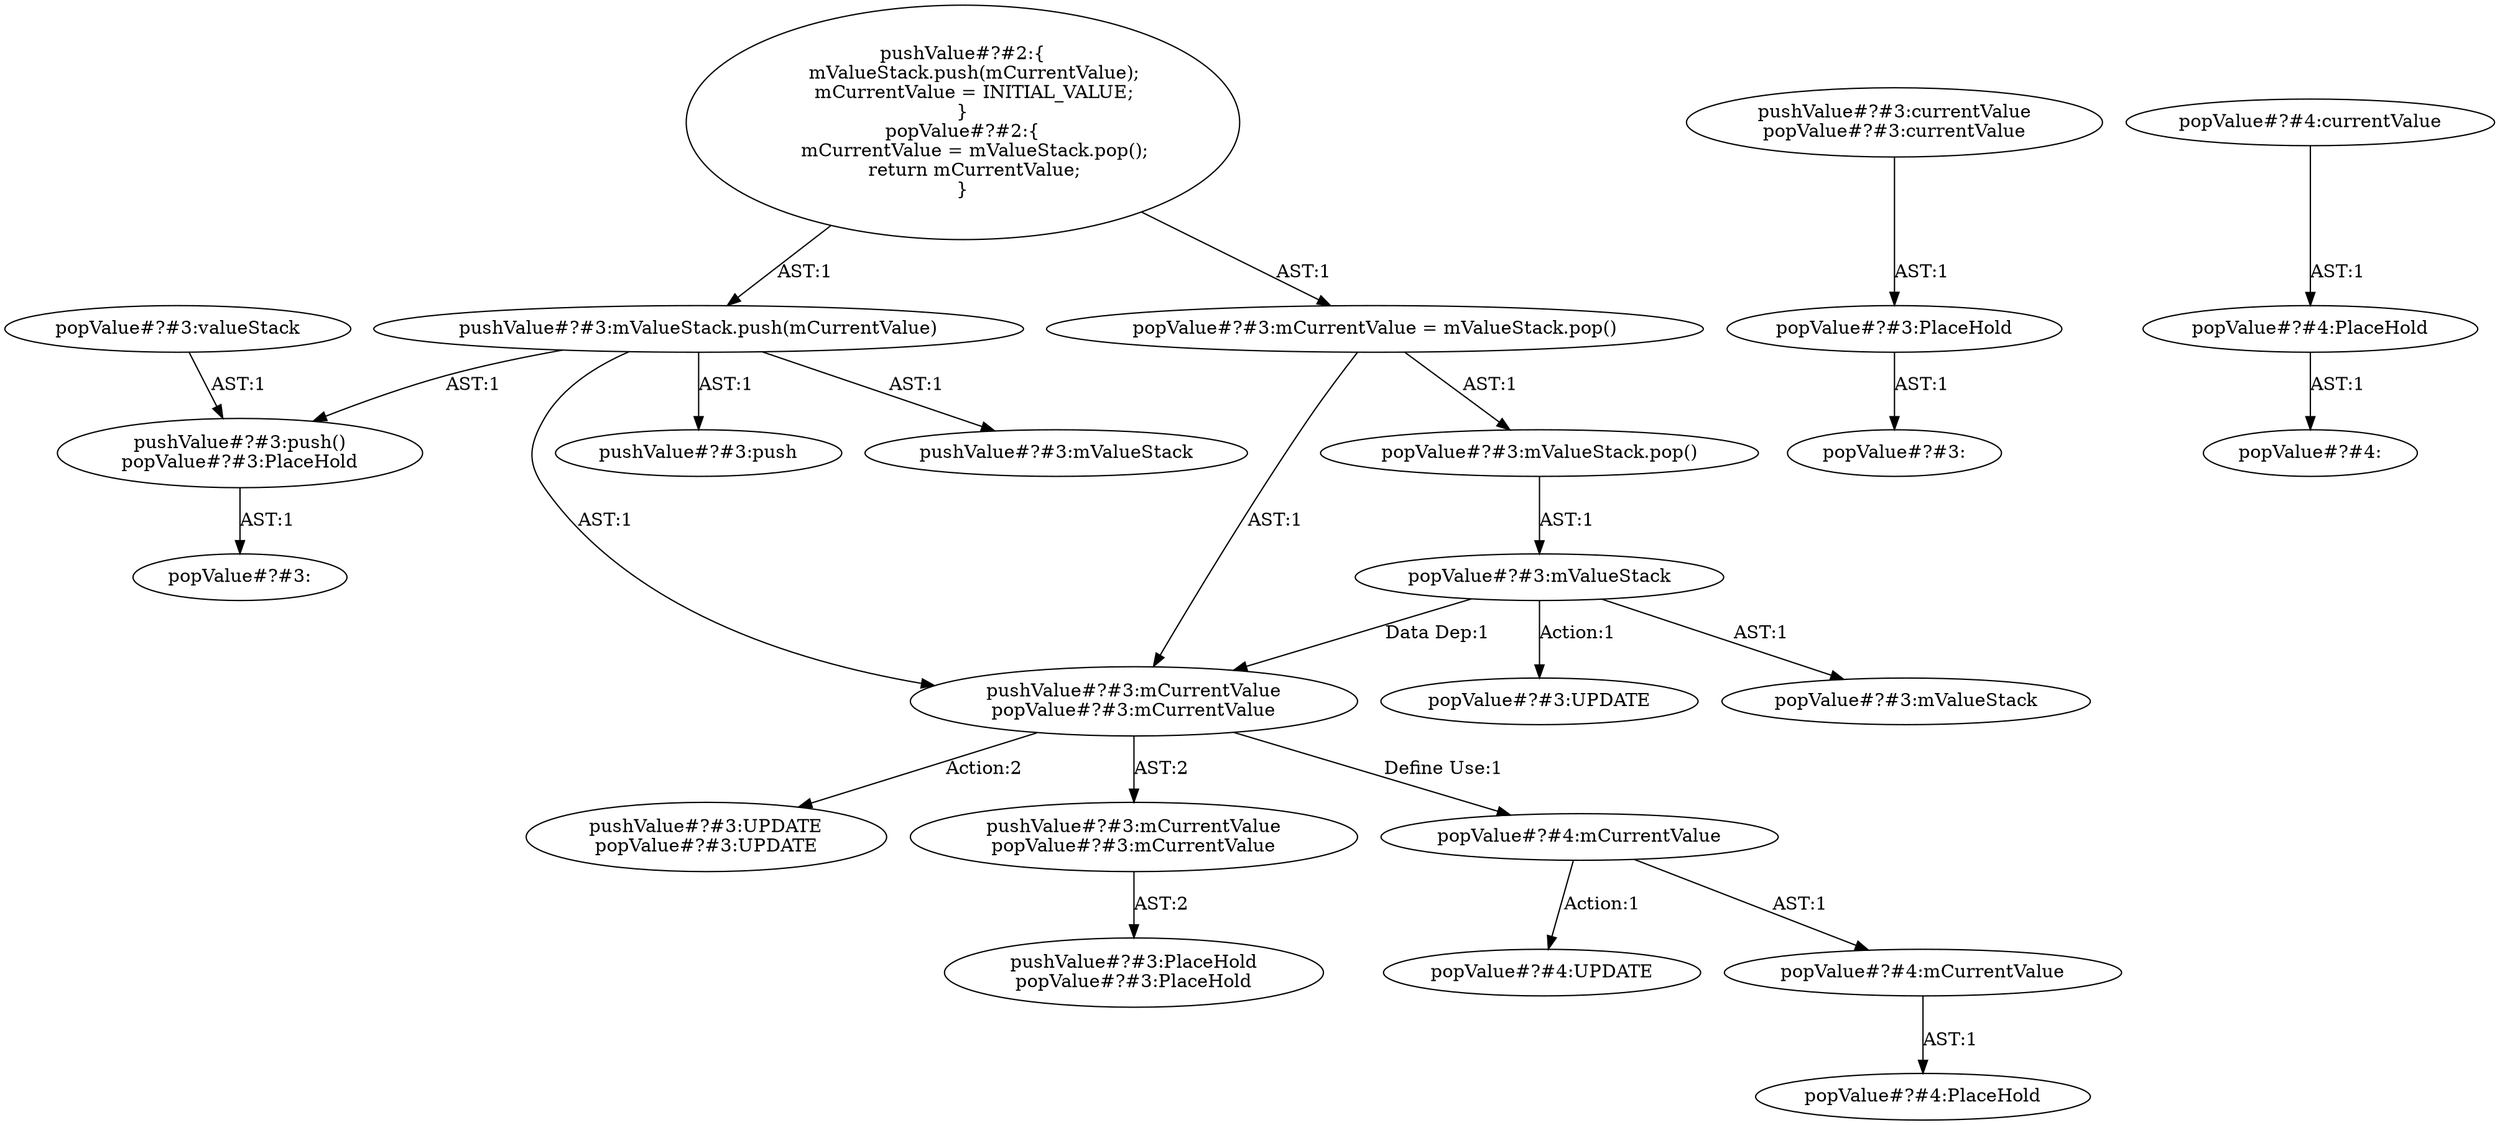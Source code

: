 digraph "Pattern" {
0 [label="pushValue#?#3:UPDATE
popValue#?#3:UPDATE" shape=ellipse]
1 [label="pushValue#?#3:mCurrentValue
popValue#?#3:mCurrentValue" shape=ellipse]
2 [label="pushValue#?#3:mValueStack.push(mCurrentValue)" shape=ellipse]
3 [label="pushValue#?#2:\{
    mValueStack.push(mCurrentValue);
    mCurrentValue = INITIAL_VALUE;
\}
popValue#?#2:\{
    mCurrentValue = mValueStack.pop();
    return mCurrentValue;
\}" shape=ellipse]
4 [label="pushValue#?#3:push" shape=ellipse]
5 [label="pushValue#?#3:mValueStack" shape=ellipse]
6 [label="pushValue#?#3:push()
popValue#?#3:PlaceHold" shape=ellipse]
7 [label="pushValue#?#3:mCurrentValue
popValue#?#3:mCurrentValue" shape=ellipse]
8 [label="pushValue#?#3:PlaceHold
popValue#?#3:PlaceHold" shape=ellipse]
9 [label="pushValue#?#3:currentValue
popValue#?#3:currentValue" shape=ellipse]
10 [label="popValue#?#3:mValueStack" shape=ellipse]
11 [label="popValue#?#3:mValueStack.pop()" shape=ellipse]
12 [label="popValue#?#3:UPDATE" shape=ellipse]
13 [label="popValue#?#3:" shape=ellipse]
14 [label="popValue#?#3:" shape=ellipse]
15 [label="popValue#?#4:mCurrentValue" shape=ellipse]
16 [label="popValue#?#4:" shape=ellipse]
17 [label="popValue#?#4:UPDATE" shape=ellipse]
18 [label="popValue#?#3:mCurrentValue = mValueStack.pop()" shape=ellipse]
19 [label="popValue#?#4:mCurrentValue" shape=ellipse]
20 [label="popValue#?#3:mValueStack" shape=ellipse]
21 [label="popValue#?#3:PlaceHold" shape=ellipse]
22 [label="popValue#?#4:PlaceHold" shape=ellipse]
23 [label="popValue#?#4:PlaceHold" shape=ellipse]
24 [label="popValue#?#3:valueStack" shape=ellipse]
25 [label="popValue#?#4:currentValue" shape=ellipse]
1 -> 0 [label="Action:2"];
1 -> 7 [label="AST:2"];
1 -> 15 [label="Define Use:1"];
2 -> 1 [label="AST:1"];
2 -> 4 [label="AST:1"];
2 -> 5 [label="AST:1"];
2 -> 6 [label="AST:1"];
3 -> 2 [label="AST:1"];
3 -> 18 [label="AST:1"];
6 -> 13 [label="AST:1"];
7 -> 8 [label="AST:2"];
9 -> 21 [label="AST:1"];
10 -> 20 [label="AST:1"];
10 -> 1 [label="Data Dep:1"];
10 -> 12 [label="Action:1"];
11 -> 10 [label="AST:1"];
15 -> 19 [label="AST:1"];
15 -> 17 [label="Action:1"];
18 -> 11 [label="AST:1"];
18 -> 1 [label="AST:1"];
19 -> 23 [label="AST:1"];
21 -> 14 [label="AST:1"];
22 -> 16 [label="AST:1"];
24 -> 6 [label="AST:1"];
25 -> 22 [label="AST:1"];
}